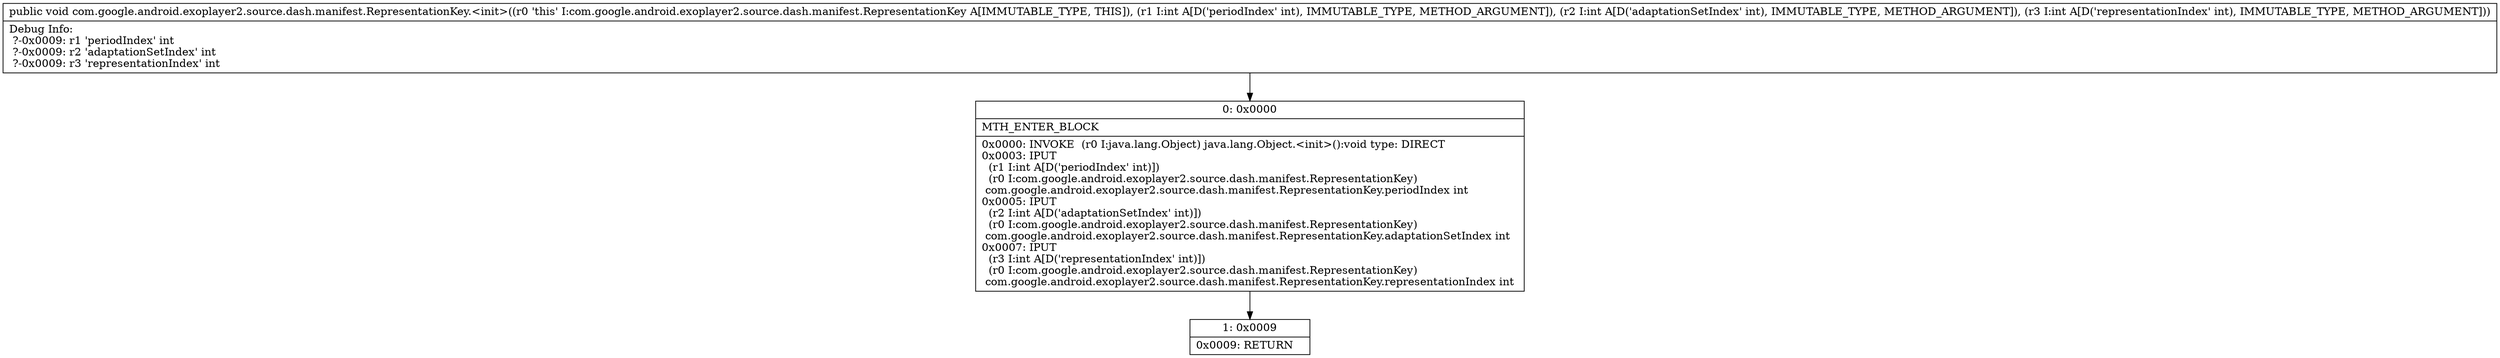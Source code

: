 digraph "CFG forcom.google.android.exoplayer2.source.dash.manifest.RepresentationKey.\<init\>(III)V" {
Node_0 [shape=record,label="{0\:\ 0x0000|MTH_ENTER_BLOCK\l|0x0000: INVOKE  (r0 I:java.lang.Object) java.lang.Object.\<init\>():void type: DIRECT \l0x0003: IPUT  \l  (r1 I:int A[D('periodIndex' int)])\l  (r0 I:com.google.android.exoplayer2.source.dash.manifest.RepresentationKey)\l com.google.android.exoplayer2.source.dash.manifest.RepresentationKey.periodIndex int \l0x0005: IPUT  \l  (r2 I:int A[D('adaptationSetIndex' int)])\l  (r0 I:com.google.android.exoplayer2.source.dash.manifest.RepresentationKey)\l com.google.android.exoplayer2.source.dash.manifest.RepresentationKey.adaptationSetIndex int \l0x0007: IPUT  \l  (r3 I:int A[D('representationIndex' int)])\l  (r0 I:com.google.android.exoplayer2.source.dash.manifest.RepresentationKey)\l com.google.android.exoplayer2.source.dash.manifest.RepresentationKey.representationIndex int \l}"];
Node_1 [shape=record,label="{1\:\ 0x0009|0x0009: RETURN   \l}"];
MethodNode[shape=record,label="{public void com.google.android.exoplayer2.source.dash.manifest.RepresentationKey.\<init\>((r0 'this' I:com.google.android.exoplayer2.source.dash.manifest.RepresentationKey A[IMMUTABLE_TYPE, THIS]), (r1 I:int A[D('periodIndex' int), IMMUTABLE_TYPE, METHOD_ARGUMENT]), (r2 I:int A[D('adaptationSetIndex' int), IMMUTABLE_TYPE, METHOD_ARGUMENT]), (r3 I:int A[D('representationIndex' int), IMMUTABLE_TYPE, METHOD_ARGUMENT]))  | Debug Info:\l  ?\-0x0009: r1 'periodIndex' int\l  ?\-0x0009: r2 'adaptationSetIndex' int\l  ?\-0x0009: r3 'representationIndex' int\l}"];
MethodNode -> Node_0;
Node_0 -> Node_1;
}

